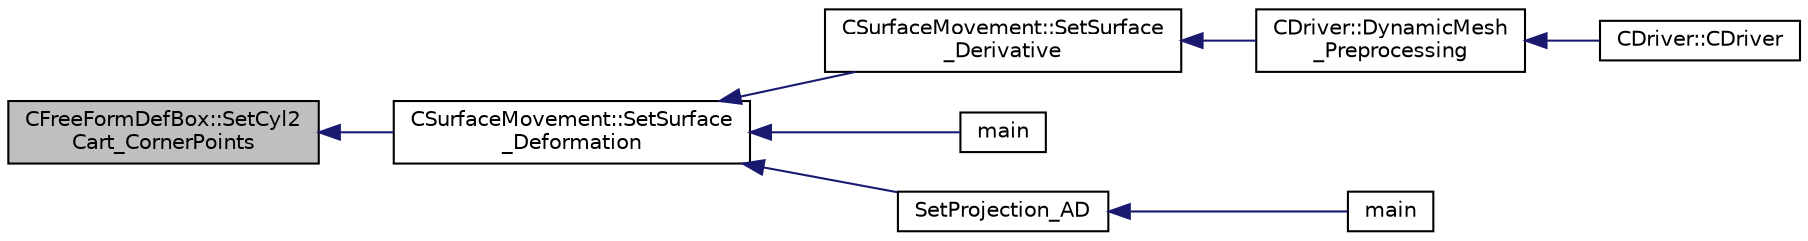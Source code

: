 digraph "CFreeFormDefBox::SetCyl2Cart_CornerPoints"
{
  edge [fontname="Helvetica",fontsize="10",labelfontname="Helvetica",labelfontsize="10"];
  node [fontname="Helvetica",fontsize="10",shape=record];
  rankdir="LR";
  Node860 [label="CFreeFormDefBox::SetCyl2\lCart_CornerPoints",height=0.2,width=0.4,color="black", fillcolor="grey75", style="filled", fontcolor="black"];
  Node860 -> Node861 [dir="back",color="midnightblue",fontsize="10",style="solid",fontname="Helvetica"];
  Node861 [label="CSurfaceMovement::SetSurface\l_Deformation",height=0.2,width=0.4,color="black", fillcolor="white", style="filled",URL="$class_c_surface_movement.html#a23bec9fbe1bcd7f6117100de93381ac3",tooltip="Set the surface/boundary deformation. "];
  Node861 -> Node862 [dir="back",color="midnightblue",fontsize="10",style="solid",fontname="Helvetica"];
  Node862 [label="CSurfaceMovement::SetSurface\l_Derivative",height=0.2,width=0.4,color="black", fillcolor="white", style="filled",URL="$class_c_surface_movement.html#af6aac73d04565bf6e9b81305b66e97e7",tooltip="Set derivatives of the surface/boundary deformation. "];
  Node862 -> Node863 [dir="back",color="midnightblue",fontsize="10",style="solid",fontname="Helvetica"];
  Node863 [label="CDriver::DynamicMesh\l_Preprocessing",height=0.2,width=0.4,color="black", fillcolor="white", style="filled",URL="$class_c_driver.html#af585d91d9c08dbddcc2b3e67dd5f5af9",tooltip="GridMovement_Preprocessing. "];
  Node863 -> Node864 [dir="back",color="midnightblue",fontsize="10",style="solid",fontname="Helvetica"];
  Node864 [label="CDriver::CDriver",height=0.2,width=0.4,color="black", fillcolor="white", style="filled",URL="$class_c_driver.html#a3fca4a013a6efa9bbb38fe78a86b5f3d",tooltip="Constructor of the class. "];
  Node861 -> Node865 [dir="back",color="midnightblue",fontsize="10",style="solid",fontname="Helvetica"];
  Node865 [label="main",height=0.2,width=0.4,color="black", fillcolor="white", style="filled",URL="$_s_u2___d_e_f_8cpp.html#a0ddf1224851353fc92bfbff6f499fa97"];
  Node861 -> Node866 [dir="back",color="midnightblue",fontsize="10",style="solid",fontname="Helvetica"];
  Node866 [label="SetProjection_AD",height=0.2,width=0.4,color="black", fillcolor="white", style="filled",URL="$_s_u2___d_o_t_8cpp.html#a3fceed882e8eb3d6796c8e8396af7d87",tooltip="Projection of the surface sensitivity using algorithmic differentiation (AD). "];
  Node866 -> Node867 [dir="back",color="midnightblue",fontsize="10",style="solid",fontname="Helvetica"];
  Node867 [label="main",height=0.2,width=0.4,color="black", fillcolor="white", style="filled",URL="$_s_u2___d_o_t_8cpp.html#a0ddf1224851353fc92bfbff6f499fa97"];
}
